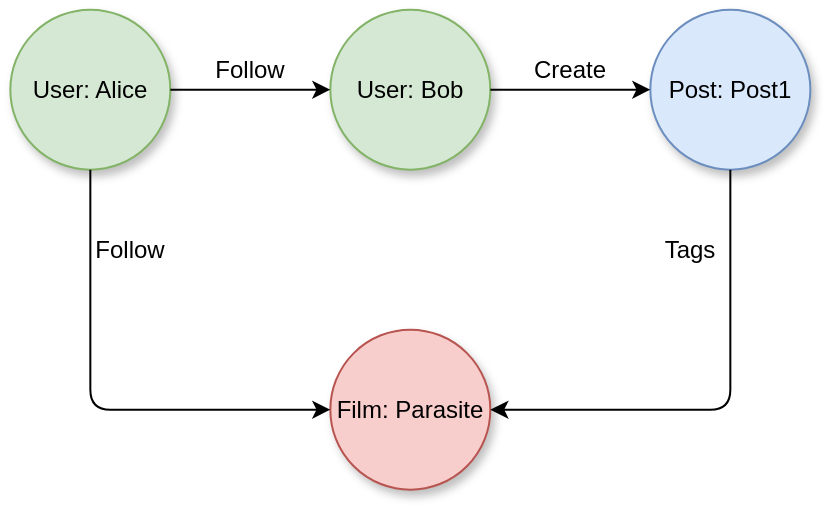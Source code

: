 <mxfile version="12.6.7" type="device"><diagram id="G_lhg96v7EM4FN2AJTSS" name="Page-1"><mxGraphModel dx="788" dy="601" grid="1" gridSize="10" guides="1" tooltips="1" connect="1" arrows="1" fold="1" page="1" pageScale="1" pageWidth="413" pageHeight="291" math="0" shadow="0"><root><mxCell id="0"/><mxCell id="1" parent="0"/><mxCell id="9vHgIsZCeH8YiE-gjvRx-1" value="User: Alice" style="ellipse;whiteSpace=wrap;html=1;aspect=fixed;fillColor=#d5e8d4;strokeColor=#82b366;shadow=1;" vertex="1" parent="1"><mxGeometry x="6.17" y="24.83" width="80" height="80" as="geometry"/></mxCell><mxCell id="9vHgIsZCeH8YiE-gjvRx-2" value="User: Bob" style="ellipse;whiteSpace=wrap;html=1;aspect=fixed;fillColor=#d5e8d4;strokeColor=#82b366;shadow=1;" vertex="1" parent="1"><mxGeometry x="166.17" y="24.83" width="80" height="80" as="geometry"/></mxCell><mxCell id="9vHgIsZCeH8YiE-gjvRx-3" value="Post: Post1" style="ellipse;whiteSpace=wrap;html=1;aspect=fixed;fillColor=#dae8fc;strokeColor=#6c8ebf;shadow=1;" vertex="1" parent="1"><mxGeometry x="326.17" y="24.83" width="80" height="80" as="geometry"/></mxCell><mxCell id="9vHgIsZCeH8YiE-gjvRx-4" value="Film: Parasite" style="ellipse;whiteSpace=wrap;html=1;aspect=fixed;fillColor=#f8cecc;strokeColor=#b85450;shadow=1;" vertex="1" parent="1"><mxGeometry x="166.17" y="184.83" width="80" height="80" as="geometry"/></mxCell><mxCell id="9vHgIsZCeH8YiE-gjvRx-5" value="" style="endArrow=classic;html=1;" edge="1" parent="1" source="9vHgIsZCeH8YiE-gjvRx-1" target="9vHgIsZCeH8YiE-gjvRx-2"><mxGeometry width="50" height="50" relative="1" as="geometry"><mxPoint x="88.17" y="64.83" as="sourcePoint"/><mxPoint x="56.17" y="284.83" as="targetPoint"/></mxGeometry></mxCell><mxCell id="9vHgIsZCeH8YiE-gjvRx-6" value="" style="endArrow=classic;html=1;" edge="1" parent="1" source="9vHgIsZCeH8YiE-gjvRx-2" target="9vHgIsZCeH8YiE-gjvRx-3"><mxGeometry width="50" height="50" relative="1" as="geometry"><mxPoint x="246.17" y="64.33" as="sourcePoint"/><mxPoint x="324.17" y="64.83" as="targetPoint"/></mxGeometry></mxCell><mxCell id="9vHgIsZCeH8YiE-gjvRx-7" value="" style="endArrow=classic;html=1;exitX=0.5;exitY=1;exitDx=0;exitDy=0;entryX=0;entryY=0.5;entryDx=0;entryDy=0;" edge="1" parent="1" source="9vHgIsZCeH8YiE-gjvRx-1" target="9vHgIsZCeH8YiE-gjvRx-4"><mxGeometry width="50" height="50" relative="1" as="geometry"><mxPoint x="66.17" y="164.83" as="sourcePoint"/><mxPoint x="116.17" y="114.83" as="targetPoint"/><Array as="points"><mxPoint x="46.17" y="224.83"/></Array></mxGeometry></mxCell><mxCell id="9vHgIsZCeH8YiE-gjvRx-8" value="" style="endArrow=classic;html=1;exitX=0.5;exitY=1;exitDx=0;exitDy=0;entryX=1;entryY=0.5;entryDx=0;entryDy=0;" edge="1" parent="1" source="9vHgIsZCeH8YiE-gjvRx-3" target="9vHgIsZCeH8YiE-gjvRx-4"><mxGeometry width="50" height="50" relative="1" as="geometry"><mxPoint x="316.17" y="174.83" as="sourcePoint"/><mxPoint x="366.17" y="124.83" as="targetPoint"/><Array as="points"><mxPoint x="366.17" y="224.83"/></Array></mxGeometry></mxCell><mxCell id="9vHgIsZCeH8YiE-gjvRx-9" value="Follow" style="text;html=1;strokeColor=none;fillColor=none;align=center;verticalAlign=middle;whiteSpace=wrap;rounded=0;" vertex="1" parent="1"><mxGeometry x="106.17" y="44.83" width="40" height="20" as="geometry"/></mxCell><mxCell id="9vHgIsZCeH8YiE-gjvRx-10" value="Create" style="text;html=1;strokeColor=none;fillColor=none;align=center;verticalAlign=middle;whiteSpace=wrap;rounded=0;" vertex="1" parent="1"><mxGeometry x="266.17" y="44.83" width="40" height="20" as="geometry"/></mxCell><mxCell id="9vHgIsZCeH8YiE-gjvRx-11" value="Tags" style="text;html=1;strokeColor=none;fillColor=none;align=center;verticalAlign=middle;whiteSpace=wrap;rounded=0;" vertex="1" parent="1"><mxGeometry x="326.17" y="134.83" width="40" height="20" as="geometry"/></mxCell><mxCell id="9vHgIsZCeH8YiE-gjvRx-13" value="Follow" style="text;html=1;strokeColor=none;fillColor=none;align=center;verticalAlign=middle;whiteSpace=wrap;rounded=0;" vertex="1" parent="1"><mxGeometry x="46.17" y="134.83" width="40" height="20" as="geometry"/></mxCell></root></mxGraphModel></diagram></mxfile>